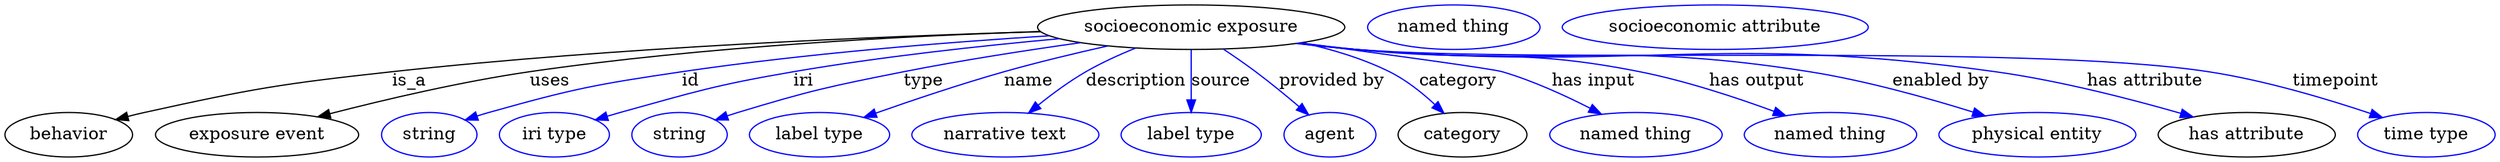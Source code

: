 digraph {
	graph [bb="0,0,2007.6,123"];
	node [label="\N"];
	"socioeconomic exposure"	 [height=0.5,
		label="socioeconomic exposure",
		pos="955.35,105",
		width=3.4483];
	behavior	 [height=0.5,
		pos="51.345,18",
		width=1.4263];
	"socioeconomic exposure" -> behavior	 [label=is_a,
		lp="325.35,61.5",
		pos="e,89.238,30.166 832.76,102.07 702.95,98.056 492.22,88.919 311.35,69 221.8,59.138 199.12,56.319 111.35,36 107.29,35.062 103.11,34.002 \
98.931,32.878"];
	"exposure event"	 [height=0.5,
		pos="202.35,18",
		width=2.2748];
	"socioeconomic exposure" -> "exposure event"	 [label=uses,
		lp="438.85,61.5",
		pos="e,253.02,32.189 832.49,102.29 724.08,98.567 562.01,89.769 422.35,69 367.84,60.895 306.87,46.316 262.96,34.816"];
	id	 [color=blue,
		height=0.5,
		label=string,
		pos="340.35,18",
		width=1.0652];
	"socioeconomic exposure" -> id	 [color=blue,
		label=id,
		lp="553.35,61.5",
		pos="e,369.55,29.763 839.45,98.459 757.32,92.932 644.71,83.55 546.35,69 475.38,58.503 457.24,55.986 388.35,36 385.36,35.135 382.3,34.172 \
379.24,33.153",
		style=solid];
	iri	 [color=blue,
		height=0.5,
		label="iri type",
		pos="441.35,18",
		width=1.2277];
	"socioeconomic exposure" -> iri	 [color=blue,
		label=iri,
		lp="646.35,61.5",
		pos="e,474.9,29.731 848.16,95.887 786.54,89.885 707.81,80.92 638.35,69 574.06,57.969 558.13,53.666 495.35,36 491.81,35.005 488.16,33.919 \
484.5,32.789",
		style=solid];
	type	 [color=blue,
		height=0.5,
		label=string,
		pos="542.35,18",
		width=1.0652];
	"socioeconomic exposure" -> type	 [color=blue,
		label=type,
		lp="734.35,61.5",
		pos="e,571.48,29.811 860.6,93.319 785.83,82.631 679.46,64.146 589.35,36 586.61,35.145 583.8,34.214 580.99,33.24",
		style=solid];
	name	 [color=blue,
		height=0.5,
		label="label type",
		pos="655.35,18",
		width=1.5707];
	"socioeconomic exposure" -> name	 [color=blue,
		label=name,
		lp="825.35,61.5",
		pos="e,692.34,31.641 886.67,89.921 861.01,83.921 831.71,76.629 805.35,69 770.33,58.869 731.37,45.561 701.94,35.079",
		style=solid];
	description	 [color=blue,
		height=0.5,
		label="narrative text",
		pos="805.35,18",
		width=2.0943];
	"socioeconomic exposure" -> description	 [color=blue,
		label=description,
		lp="910.35,61.5",
		pos="e,824.49,35.579 908.68,88.214 895.59,82.779 881.6,76.258 869.35,69 856.49,61.385 843.39,51.418 832.42,42.317",
		style=solid];
	source	 [color=blue,
		height=0.5,
		label="label type",
		pos="955.35,18",
		width=1.5707];
	"socioeconomic exposure" -> source	 [color=blue,
		label=source,
		lp="979.85,61.5",
		pos="e,955.35,36.003 955.35,86.974 955.35,75.192 955.35,59.561 955.35,46.158",
		style=solid];
	"provided by"	 [color=blue,
		height=0.5,
		label=agent,
		pos="1067.3,18",
		width=1.0291];
	"socioeconomic exposure" -> "provided by"	 [color=blue,
		label="provided by",
		lp="1069.8,61.5",
		pos="e,1050,33.951 982.74,87.279 991.1,81.634 1000.2,75.232 1008.3,69 1019.9,60.13 1032.2,49.709 1042.5,40.607",
		style=solid];
	category	 [height=0.5,
		pos="1174.3,18",
		width=1.4443];
	"socioeconomic exposure" -> category	 [color=blue,
		label=category,
		lp="1170.3,61.5",
		pos="e,1158.8,35.662 1047.1,92.763 1070.5,87.445 1095,79.844 1116.3,69 1129.3,62.411 1141.7,52.26 1151.6,42.745",
		style=solid];
	"has input"	 [color=blue,
		height=0.5,
		label="named thing",
		pos="1314.3,18",
		width=1.9318];
	"socioeconomic exposure" -> "has input"	 [color=blue,
		label="has input",
		lp="1276.8,61.5",
		pos="e,1285.5,34.536 1046.1,92.626 1114.8,83.167 1198.5,71.359 1206.3,69 1230.6,61.706 1256.4,49.745 1276.6,39.239",
		style=solid];
	"has output"	 [color=blue,
		height=0.5,
		label="named thing",
		pos="1471.3,18",
		width=1.9318];
	"socioeconomic exposure" -> "has output"	 [color=blue,
		label="has output",
		lp="1410.8,61.5",
		pos="e,1433.3,33.144 1044,92.314 1058.8,90.394 1074,88.543 1088.3,87 1188.5,76.239 1215.5,88.701 1314.3,69 1351.9,61.517 1393,47.962 \
1423.7,36.707",
		style=solid];
	"enabled by"	 [color=blue,
		height=0.5,
		label="physical entity",
		pos="1638.3,18",
		width=2.2026];
	"socioeconomic exposure" -> "enabled by"	 [color=blue,
		label="enabled by",
		lp="1559.8,61.5",
		pos="e,1594.5,33.038 1042.5,92.122 1057.8,90.178 1073.5,88.369 1088.3,87 1250.1,72.095 1293,94.738 1453.3,69 1498.3,61.786 1548,47.741 \
1584.5,36.214",
		style=solid];
	"has attribute"	 [height=0.5,
		pos="1807.3,18",
		width=1.9859];
	"socioeconomic exposure" -> "has attribute"	 [color=blue,
		label="has attribute",
		lp="1724.3,61.5",
		pos="e,1762.5,32.102 1041.8,92.032 1057.3,90.073 1073.3,88.282 1088.3,87 1316.6,67.618 1376.6,100.95 1603.3,69 1654.8,61.755 1712,46.811 \
1752.8,34.964",
		style=solid];
	timepoint	 [color=blue,
		height=0.5,
		label="time type",
		pos="1952.3,18",
		width=1.5346];
	"socioeconomic exposure" -> timepoint	 [color=blue,
		label=timepoint,
		lp="1874.3,61.5",
		pos="e,1915.7,31.541 1041.4,91.967 1057,90.002 1073.1,88.225 1088.3,87 1240.6,74.741 1624.4,92.33 1775.3,69 1820.7,61.989 1870.8,46.812 \
1906.1,34.827",
		style=solid];
	"named thing_category"	 [color=blue,
		height=0.5,
		label="named thing",
		pos="1167.3,105",
		width=1.9318];
	"socioeconomic exposure_has attribute"	 [color=blue,
		height=0.5,
		label="socioeconomic attribute",
		pos="1378.3,105",
		width=3.4303];
}
